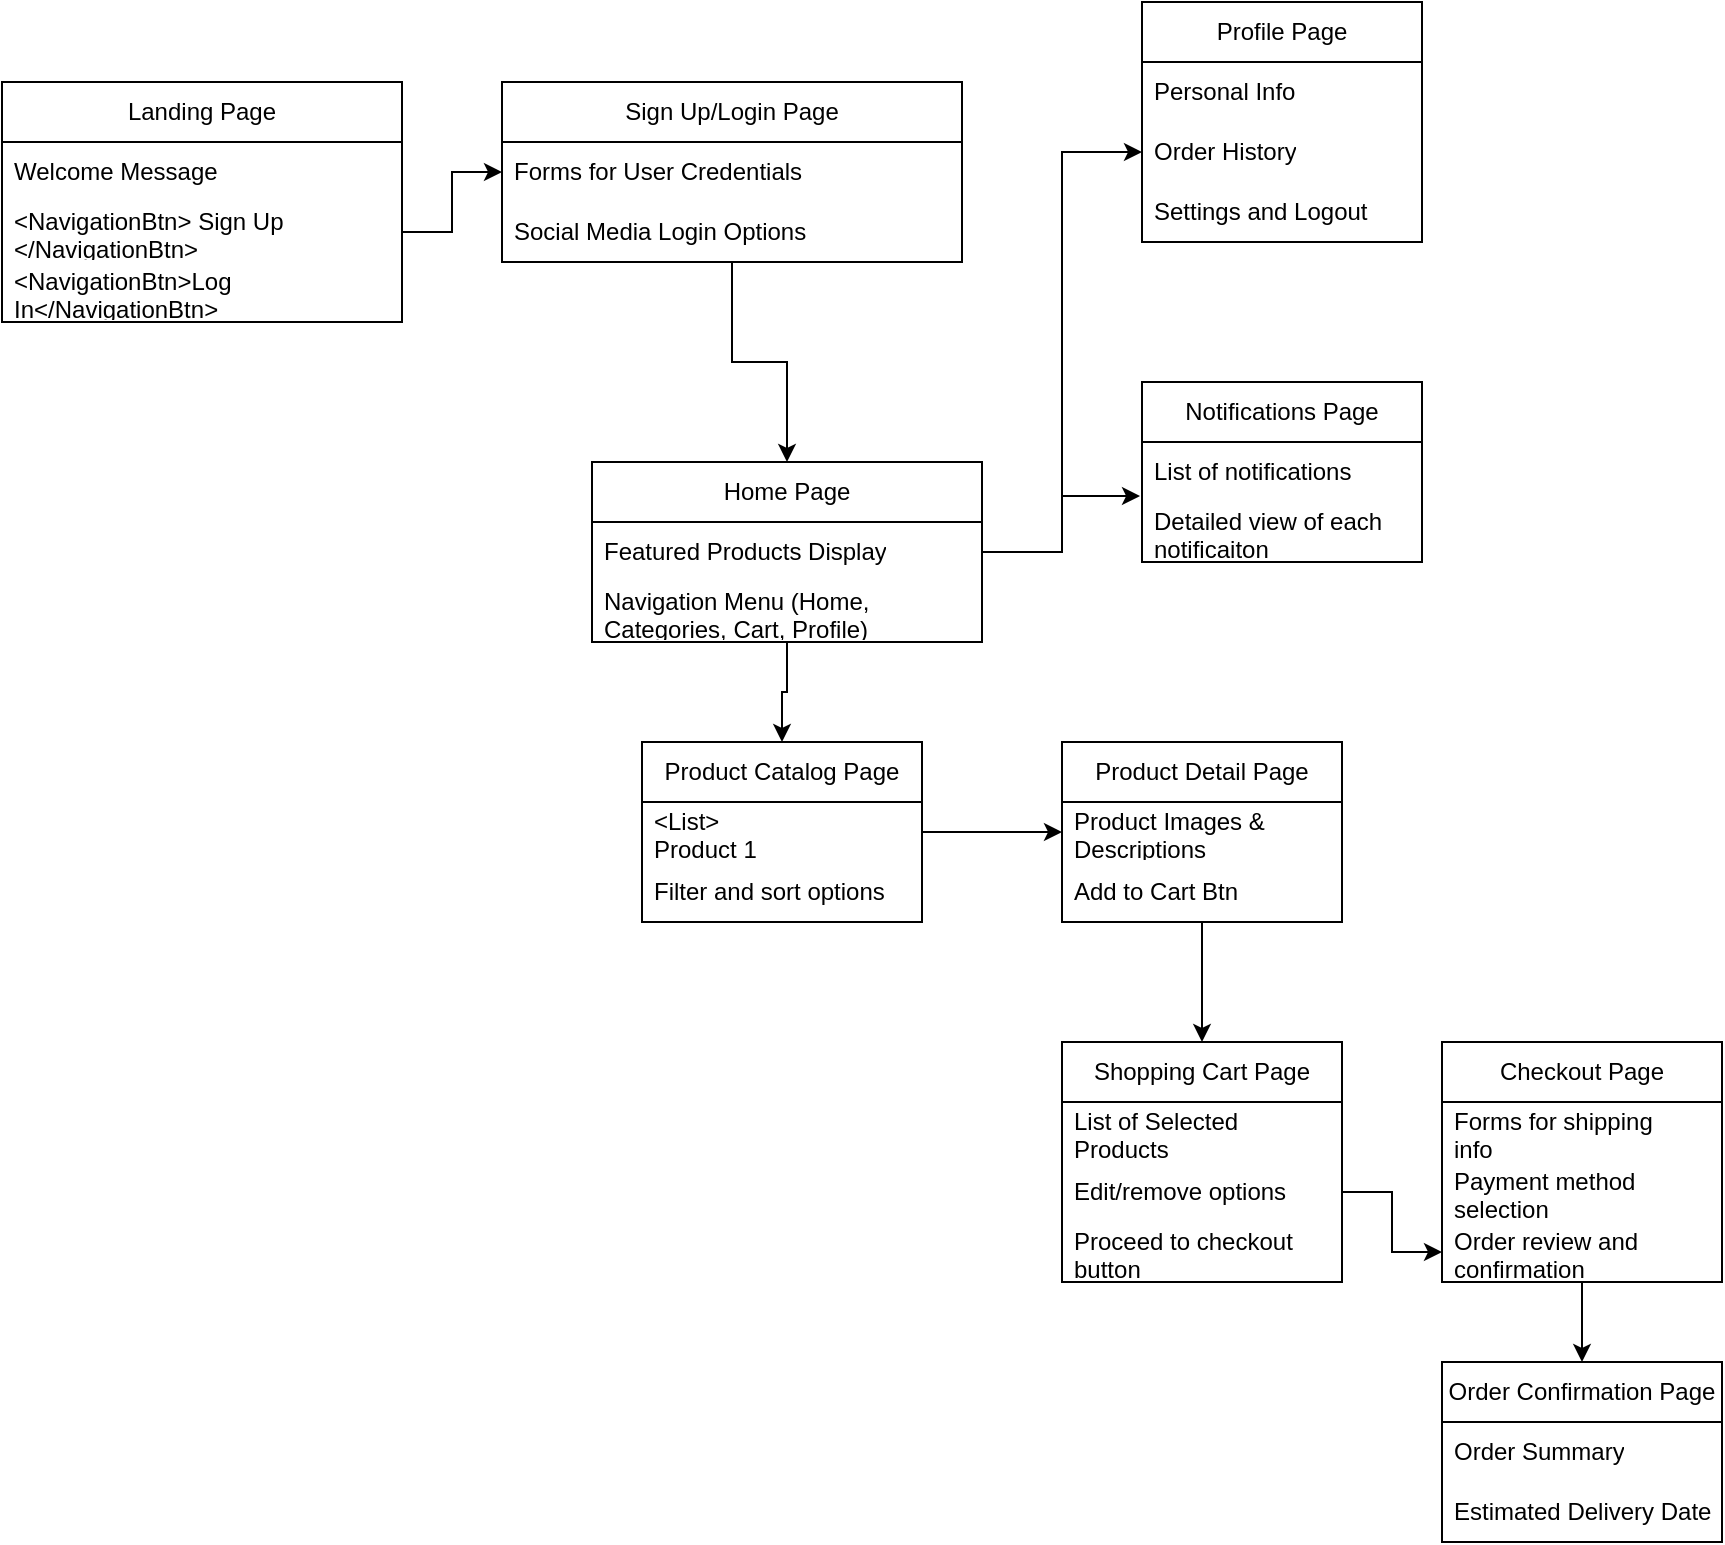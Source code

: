 <mxfile version="24.2.5" type="device">
  <diagram name="Page-1" id="nnY2NORIO88DBHL4mNRD">
    <mxGraphModel dx="546" dy="907" grid="1" gridSize="10" guides="1" tooltips="1" connect="1" arrows="1" fold="1" page="1" pageScale="1" pageWidth="850" pageHeight="1100" math="0" shadow="0">
      <root>
        <mxCell id="0" />
        <mxCell id="1" parent="0" />
        <mxCell id="Ms0yoYdSftl_wAro8xo3-2" value="Landing Page" style="swimlane;fontStyle=0;childLayout=stackLayout;horizontal=1;startSize=30;horizontalStack=0;resizeParent=1;resizeParentMax=0;resizeLast=0;collapsible=1;marginBottom=0;whiteSpace=wrap;html=1;" vertex="1" parent="1">
          <mxGeometry x="40" y="70" width="200" height="120" as="geometry" />
        </mxCell>
        <mxCell id="Ms0yoYdSftl_wAro8xo3-3" value="Welcome Message" style="text;strokeColor=none;fillColor=none;align=left;verticalAlign=middle;spacingLeft=4;spacingRight=4;overflow=hidden;points=[[0,0.5],[1,0.5]];portConstraint=eastwest;rotatable=0;whiteSpace=wrap;html=1;" vertex="1" parent="Ms0yoYdSftl_wAro8xo3-2">
          <mxGeometry y="30" width="200" height="30" as="geometry" />
        </mxCell>
        <mxCell id="Ms0yoYdSftl_wAro8xo3-4" value="&amp;lt;NavigationBtn&amp;gt; Sign Up &amp;lt;/NavigationBtn&amp;gt;" style="text;strokeColor=none;fillColor=none;align=left;verticalAlign=middle;spacingLeft=4;spacingRight=4;overflow=hidden;points=[[0,0.5],[1,0.5]];portConstraint=eastwest;rotatable=0;whiteSpace=wrap;html=1;" vertex="1" parent="Ms0yoYdSftl_wAro8xo3-2">
          <mxGeometry y="60" width="200" height="30" as="geometry" />
        </mxCell>
        <mxCell id="Ms0yoYdSftl_wAro8xo3-5" value="&amp;lt;NavigationBtn&amp;gt;Log In&amp;lt;/NavigationBtn&amp;gt;" style="text;strokeColor=none;fillColor=none;align=left;verticalAlign=middle;spacingLeft=4;spacingRight=4;overflow=hidden;points=[[0,0.5],[1,0.5]];portConstraint=eastwest;rotatable=0;whiteSpace=wrap;html=1;" vertex="1" parent="Ms0yoYdSftl_wAro8xo3-2">
          <mxGeometry y="90" width="200" height="30" as="geometry" />
        </mxCell>
        <mxCell id="Ms0yoYdSftl_wAro8xo3-15" style="edgeStyle=orthogonalEdgeStyle;rounded=0;orthogonalLoop=1;jettySize=auto;html=1;entryX=0.5;entryY=0;entryDx=0;entryDy=0;" edge="1" parent="1" source="Ms0yoYdSftl_wAro8xo3-6" target="Ms0yoYdSftl_wAro8xo3-11">
          <mxGeometry relative="1" as="geometry" />
        </mxCell>
        <mxCell id="Ms0yoYdSftl_wAro8xo3-6" value="Sign Up/Login Page" style="swimlane;fontStyle=0;childLayout=stackLayout;horizontal=1;startSize=30;horizontalStack=0;resizeParent=1;resizeParentMax=0;resizeLast=0;collapsible=1;marginBottom=0;whiteSpace=wrap;html=1;" vertex="1" parent="1">
          <mxGeometry x="290" y="70" width="230" height="90" as="geometry" />
        </mxCell>
        <mxCell id="Ms0yoYdSftl_wAro8xo3-7" value="Forms for User Credentials" style="text;strokeColor=none;fillColor=none;align=left;verticalAlign=middle;spacingLeft=4;spacingRight=4;overflow=hidden;points=[[0,0.5],[1,0.5]];portConstraint=eastwest;rotatable=0;whiteSpace=wrap;html=1;" vertex="1" parent="Ms0yoYdSftl_wAro8xo3-6">
          <mxGeometry y="30" width="230" height="30" as="geometry" />
        </mxCell>
        <mxCell id="Ms0yoYdSftl_wAro8xo3-8" value="Social Media Login Options" style="text;strokeColor=none;fillColor=none;align=left;verticalAlign=middle;spacingLeft=4;spacingRight=4;overflow=hidden;points=[[0,0.5],[1,0.5]];portConstraint=eastwest;rotatable=0;whiteSpace=wrap;html=1;" vertex="1" parent="Ms0yoYdSftl_wAro8xo3-6">
          <mxGeometry y="60" width="230" height="30" as="geometry" />
        </mxCell>
        <mxCell id="Ms0yoYdSftl_wAro8xo3-10" style="edgeStyle=orthogonalEdgeStyle;rounded=0;orthogonalLoop=1;jettySize=auto;html=1;exitX=1;exitY=0.5;exitDx=0;exitDy=0;entryX=0;entryY=0.5;entryDx=0;entryDy=0;" edge="1" parent="1" source="Ms0yoYdSftl_wAro8xo3-4" target="Ms0yoYdSftl_wAro8xo3-6">
          <mxGeometry relative="1" as="geometry" />
        </mxCell>
        <mxCell id="Ms0yoYdSftl_wAro8xo3-20" style="edgeStyle=orthogonalEdgeStyle;rounded=0;orthogonalLoop=1;jettySize=auto;html=1;entryX=0.5;entryY=0;entryDx=0;entryDy=0;" edge="1" parent="1" source="Ms0yoYdSftl_wAro8xo3-11" target="Ms0yoYdSftl_wAro8xo3-16">
          <mxGeometry relative="1" as="geometry" />
        </mxCell>
        <mxCell id="Ms0yoYdSftl_wAro8xo3-11" value="Home Page" style="swimlane;fontStyle=0;childLayout=stackLayout;horizontal=1;startSize=30;horizontalStack=0;resizeParent=1;resizeParentMax=0;resizeLast=0;collapsible=1;marginBottom=0;whiteSpace=wrap;html=1;" vertex="1" parent="1">
          <mxGeometry x="335" y="260" width="195" height="90" as="geometry" />
        </mxCell>
        <mxCell id="Ms0yoYdSftl_wAro8xo3-12" value="Featured Products Display" style="text;strokeColor=none;fillColor=none;align=left;verticalAlign=middle;spacingLeft=4;spacingRight=4;overflow=hidden;points=[[0,0.5],[1,0.5]];portConstraint=eastwest;rotatable=0;whiteSpace=wrap;html=1;" vertex="1" parent="Ms0yoYdSftl_wAro8xo3-11">
          <mxGeometry y="30" width="195" height="30" as="geometry" />
        </mxCell>
        <mxCell id="Ms0yoYdSftl_wAro8xo3-13" value="Navigation Menu (Home, Categories, Cart, Profile)" style="text;strokeColor=none;fillColor=none;align=left;verticalAlign=middle;spacingLeft=4;spacingRight=4;overflow=hidden;points=[[0,0.5],[1,0.5]];portConstraint=eastwest;rotatable=0;whiteSpace=wrap;html=1;" vertex="1" parent="Ms0yoYdSftl_wAro8xo3-11">
          <mxGeometry y="60" width="195" height="30" as="geometry" />
        </mxCell>
        <mxCell id="Ms0yoYdSftl_wAro8xo3-16" value="Product Catalog Page" style="swimlane;fontStyle=0;childLayout=stackLayout;horizontal=1;startSize=30;horizontalStack=0;resizeParent=1;resizeParentMax=0;resizeLast=0;collapsible=1;marginBottom=0;whiteSpace=wrap;html=1;" vertex="1" parent="1">
          <mxGeometry x="360" y="400" width="140" height="90" as="geometry" />
        </mxCell>
        <mxCell id="Ms0yoYdSftl_wAro8xo3-17" value="&amp;lt;List&amp;gt;&lt;br&gt;Product 1&lt;br&gt;Product 2&lt;br&gt;...&lt;br&gt;Product 3" style="text;strokeColor=none;fillColor=none;align=left;verticalAlign=middle;spacingLeft=4;spacingRight=4;overflow=hidden;points=[[0,0.5],[1,0.5]];portConstraint=eastwest;rotatable=0;whiteSpace=wrap;html=1;" vertex="1" parent="Ms0yoYdSftl_wAro8xo3-16">
          <mxGeometry y="30" width="140" height="30" as="geometry" />
        </mxCell>
        <mxCell id="Ms0yoYdSftl_wAro8xo3-19" value="Filter and sort options" style="text;strokeColor=none;fillColor=none;align=left;verticalAlign=middle;spacingLeft=4;spacingRight=4;overflow=hidden;points=[[0,0.5],[1,0.5]];portConstraint=eastwest;rotatable=0;whiteSpace=wrap;html=1;" vertex="1" parent="Ms0yoYdSftl_wAro8xo3-16">
          <mxGeometry y="60" width="140" height="30" as="geometry" />
        </mxCell>
        <mxCell id="Ms0yoYdSftl_wAro8xo3-30" style="edgeStyle=orthogonalEdgeStyle;rounded=0;orthogonalLoop=1;jettySize=auto;html=1;entryX=0.5;entryY=0;entryDx=0;entryDy=0;" edge="1" parent="1" source="Ms0yoYdSftl_wAro8xo3-21" target="Ms0yoYdSftl_wAro8xo3-26">
          <mxGeometry relative="1" as="geometry" />
        </mxCell>
        <mxCell id="Ms0yoYdSftl_wAro8xo3-21" value="Product Detail Page" style="swimlane;fontStyle=0;childLayout=stackLayout;horizontal=1;startSize=30;horizontalStack=0;resizeParent=1;resizeParentMax=0;resizeLast=0;collapsible=1;marginBottom=0;whiteSpace=wrap;html=1;" vertex="1" parent="1">
          <mxGeometry x="570" y="400" width="140" height="90" as="geometry" />
        </mxCell>
        <mxCell id="Ms0yoYdSftl_wAro8xo3-22" value="Product Images &amp;amp; Descriptions" style="text;strokeColor=none;fillColor=none;align=left;verticalAlign=middle;spacingLeft=4;spacingRight=4;overflow=hidden;points=[[0,0.5],[1,0.5]];portConstraint=eastwest;rotatable=0;whiteSpace=wrap;html=1;" vertex="1" parent="Ms0yoYdSftl_wAro8xo3-21">
          <mxGeometry y="30" width="140" height="30" as="geometry" />
        </mxCell>
        <mxCell id="Ms0yoYdSftl_wAro8xo3-23" value="Add to Cart Btn" style="text;strokeColor=none;fillColor=none;align=left;verticalAlign=middle;spacingLeft=4;spacingRight=4;overflow=hidden;points=[[0,0.5],[1,0.5]];portConstraint=eastwest;rotatable=0;whiteSpace=wrap;html=1;" vertex="1" parent="Ms0yoYdSftl_wAro8xo3-21">
          <mxGeometry y="60" width="140" height="30" as="geometry" />
        </mxCell>
        <mxCell id="Ms0yoYdSftl_wAro8xo3-25" style="edgeStyle=orthogonalEdgeStyle;rounded=0;orthogonalLoop=1;jettySize=auto;html=1;entryX=0;entryY=0.5;entryDx=0;entryDy=0;" edge="1" parent="1" source="Ms0yoYdSftl_wAro8xo3-17" target="Ms0yoYdSftl_wAro8xo3-22">
          <mxGeometry relative="1" as="geometry" />
        </mxCell>
        <mxCell id="Ms0yoYdSftl_wAro8xo3-26" value="Shopping Cart Page" style="swimlane;fontStyle=0;childLayout=stackLayout;horizontal=1;startSize=30;horizontalStack=0;resizeParent=1;resizeParentMax=0;resizeLast=0;collapsible=1;marginBottom=0;whiteSpace=wrap;html=1;" vertex="1" parent="1">
          <mxGeometry x="570" y="550" width="140" height="120" as="geometry" />
        </mxCell>
        <mxCell id="Ms0yoYdSftl_wAro8xo3-27" value="List of Selected Products" style="text;strokeColor=none;fillColor=none;align=left;verticalAlign=middle;spacingLeft=4;spacingRight=4;overflow=hidden;points=[[0,0.5],[1,0.5]];portConstraint=eastwest;rotatable=0;whiteSpace=wrap;html=1;" vertex="1" parent="Ms0yoYdSftl_wAro8xo3-26">
          <mxGeometry y="30" width="140" height="30" as="geometry" />
        </mxCell>
        <mxCell id="Ms0yoYdSftl_wAro8xo3-28" value="Edit/remove options" style="text;strokeColor=none;fillColor=none;align=left;verticalAlign=middle;spacingLeft=4;spacingRight=4;overflow=hidden;points=[[0,0.5],[1,0.5]];portConstraint=eastwest;rotatable=0;whiteSpace=wrap;html=1;" vertex="1" parent="Ms0yoYdSftl_wAro8xo3-26">
          <mxGeometry y="60" width="140" height="30" as="geometry" />
        </mxCell>
        <mxCell id="Ms0yoYdSftl_wAro8xo3-29" value="Proceed to checkout button" style="text;strokeColor=none;fillColor=none;align=left;verticalAlign=middle;spacingLeft=4;spacingRight=4;overflow=hidden;points=[[0,0.5],[1,0.5]];portConstraint=eastwest;rotatable=0;whiteSpace=wrap;html=1;" vertex="1" parent="Ms0yoYdSftl_wAro8xo3-26">
          <mxGeometry y="90" width="140" height="30" as="geometry" />
        </mxCell>
        <mxCell id="Ms0yoYdSftl_wAro8xo3-40" style="edgeStyle=orthogonalEdgeStyle;rounded=0;orthogonalLoop=1;jettySize=auto;html=1;" edge="1" parent="1" source="Ms0yoYdSftl_wAro8xo3-31" target="Ms0yoYdSftl_wAro8xo3-36">
          <mxGeometry relative="1" as="geometry" />
        </mxCell>
        <mxCell id="Ms0yoYdSftl_wAro8xo3-31" value="Checkout Page" style="swimlane;fontStyle=0;childLayout=stackLayout;horizontal=1;startSize=30;horizontalStack=0;resizeParent=1;resizeParentMax=0;resizeLast=0;collapsible=1;marginBottom=0;whiteSpace=wrap;html=1;" vertex="1" parent="1">
          <mxGeometry x="760" y="550" width="140" height="120" as="geometry" />
        </mxCell>
        <mxCell id="Ms0yoYdSftl_wAro8xo3-32" value="Forms for shipping info&lt;span style=&quot;white-space: pre;&quot;&gt;&#x9;&lt;/span&gt;" style="text;strokeColor=none;fillColor=none;align=left;verticalAlign=middle;spacingLeft=4;spacingRight=4;overflow=hidden;points=[[0,0.5],[1,0.5]];portConstraint=eastwest;rotatable=0;whiteSpace=wrap;html=1;" vertex="1" parent="Ms0yoYdSftl_wAro8xo3-31">
          <mxGeometry y="30" width="140" height="30" as="geometry" />
        </mxCell>
        <mxCell id="Ms0yoYdSftl_wAro8xo3-33" value="Payment method selection" style="text;strokeColor=none;fillColor=none;align=left;verticalAlign=middle;spacingLeft=4;spacingRight=4;overflow=hidden;points=[[0,0.5],[1,0.5]];portConstraint=eastwest;rotatable=0;whiteSpace=wrap;html=1;" vertex="1" parent="Ms0yoYdSftl_wAro8xo3-31">
          <mxGeometry y="60" width="140" height="30" as="geometry" />
        </mxCell>
        <mxCell id="Ms0yoYdSftl_wAro8xo3-34" value="Order review and confirmation" style="text;strokeColor=none;fillColor=none;align=left;verticalAlign=middle;spacingLeft=4;spacingRight=4;overflow=hidden;points=[[0,0.5],[1,0.5]];portConstraint=eastwest;rotatable=0;whiteSpace=wrap;html=1;" vertex="1" parent="Ms0yoYdSftl_wAro8xo3-31">
          <mxGeometry y="90" width="140" height="30" as="geometry" />
        </mxCell>
        <mxCell id="Ms0yoYdSftl_wAro8xo3-35" style="edgeStyle=orthogonalEdgeStyle;rounded=0;orthogonalLoop=1;jettySize=auto;html=1;exitX=1;exitY=0.5;exitDx=0;exitDy=0;" edge="1" parent="1" source="Ms0yoYdSftl_wAro8xo3-28" target="Ms0yoYdSftl_wAro8xo3-34">
          <mxGeometry relative="1" as="geometry" />
        </mxCell>
        <mxCell id="Ms0yoYdSftl_wAro8xo3-36" value="Order Confirmation Page" style="swimlane;fontStyle=0;childLayout=stackLayout;horizontal=1;startSize=30;horizontalStack=0;resizeParent=1;resizeParentMax=0;resizeLast=0;collapsible=1;marginBottom=0;whiteSpace=wrap;html=1;" vertex="1" parent="1">
          <mxGeometry x="760" y="710" width="140" height="90" as="geometry" />
        </mxCell>
        <mxCell id="Ms0yoYdSftl_wAro8xo3-37" value="Order Summary" style="text;strokeColor=none;fillColor=none;align=left;verticalAlign=middle;spacingLeft=4;spacingRight=4;overflow=hidden;points=[[0,0.5],[1,0.5]];portConstraint=eastwest;rotatable=0;whiteSpace=wrap;html=1;" vertex="1" parent="Ms0yoYdSftl_wAro8xo3-36">
          <mxGeometry y="30" width="140" height="30" as="geometry" />
        </mxCell>
        <mxCell id="Ms0yoYdSftl_wAro8xo3-38" value="Estimated Delivery Date" style="text;strokeColor=none;fillColor=none;align=left;verticalAlign=middle;spacingLeft=4;spacingRight=4;overflow=hidden;points=[[0,0.5],[1,0.5]];portConstraint=eastwest;rotatable=0;whiteSpace=wrap;html=1;" vertex="1" parent="Ms0yoYdSftl_wAro8xo3-36">
          <mxGeometry y="60" width="140" height="30" as="geometry" />
        </mxCell>
        <mxCell id="Ms0yoYdSftl_wAro8xo3-41" value="Profile Page" style="swimlane;fontStyle=0;childLayout=stackLayout;horizontal=1;startSize=30;horizontalStack=0;resizeParent=1;resizeParentMax=0;resizeLast=0;collapsible=1;marginBottom=0;whiteSpace=wrap;html=1;" vertex="1" parent="1">
          <mxGeometry x="610" y="30" width="140" height="120" as="geometry" />
        </mxCell>
        <mxCell id="Ms0yoYdSftl_wAro8xo3-42" value="Personal Info" style="text;strokeColor=none;fillColor=none;align=left;verticalAlign=middle;spacingLeft=4;spacingRight=4;overflow=hidden;points=[[0,0.5],[1,0.5]];portConstraint=eastwest;rotatable=0;whiteSpace=wrap;html=1;" vertex="1" parent="Ms0yoYdSftl_wAro8xo3-41">
          <mxGeometry y="30" width="140" height="30" as="geometry" />
        </mxCell>
        <mxCell id="Ms0yoYdSftl_wAro8xo3-43" value="Order History" style="text;strokeColor=none;fillColor=none;align=left;verticalAlign=middle;spacingLeft=4;spacingRight=4;overflow=hidden;points=[[0,0.5],[1,0.5]];portConstraint=eastwest;rotatable=0;whiteSpace=wrap;html=1;" vertex="1" parent="Ms0yoYdSftl_wAro8xo3-41">
          <mxGeometry y="60" width="140" height="30" as="geometry" />
        </mxCell>
        <mxCell id="Ms0yoYdSftl_wAro8xo3-44" value="Settings and Logout" style="text;strokeColor=none;fillColor=none;align=left;verticalAlign=middle;spacingLeft=4;spacingRight=4;overflow=hidden;points=[[0,0.5],[1,0.5]];portConstraint=eastwest;rotatable=0;whiteSpace=wrap;html=1;" vertex="1" parent="Ms0yoYdSftl_wAro8xo3-41">
          <mxGeometry y="90" width="140" height="30" as="geometry" />
        </mxCell>
        <mxCell id="Ms0yoYdSftl_wAro8xo3-45" style="edgeStyle=orthogonalEdgeStyle;rounded=0;orthogonalLoop=1;jettySize=auto;html=1;exitX=1;exitY=0.5;exitDx=0;exitDy=0;entryX=0;entryY=0.5;entryDx=0;entryDy=0;" edge="1" parent="1" source="Ms0yoYdSftl_wAro8xo3-12" target="Ms0yoYdSftl_wAro8xo3-43">
          <mxGeometry relative="1" as="geometry" />
        </mxCell>
        <mxCell id="Ms0yoYdSftl_wAro8xo3-46" value="Notifications Page" style="swimlane;fontStyle=0;childLayout=stackLayout;horizontal=1;startSize=30;horizontalStack=0;resizeParent=1;resizeParentMax=0;resizeLast=0;collapsible=1;marginBottom=0;whiteSpace=wrap;html=1;" vertex="1" parent="1">
          <mxGeometry x="610" y="220" width="140" height="90" as="geometry" />
        </mxCell>
        <mxCell id="Ms0yoYdSftl_wAro8xo3-47" value="List of notifications" style="text;strokeColor=none;fillColor=none;align=left;verticalAlign=middle;spacingLeft=4;spacingRight=4;overflow=hidden;points=[[0,0.5],[1,0.5]];portConstraint=eastwest;rotatable=0;whiteSpace=wrap;html=1;" vertex="1" parent="Ms0yoYdSftl_wAro8xo3-46">
          <mxGeometry y="30" width="140" height="30" as="geometry" />
        </mxCell>
        <mxCell id="Ms0yoYdSftl_wAro8xo3-48" value="Detailed view of each notificaiton" style="text;strokeColor=none;fillColor=none;align=left;verticalAlign=middle;spacingLeft=4;spacingRight=4;overflow=hidden;points=[[0,0.5],[1,0.5]];portConstraint=eastwest;rotatable=0;whiteSpace=wrap;html=1;" vertex="1" parent="Ms0yoYdSftl_wAro8xo3-46">
          <mxGeometry y="60" width="140" height="30" as="geometry" />
        </mxCell>
        <mxCell id="Ms0yoYdSftl_wAro8xo3-50" style="edgeStyle=orthogonalEdgeStyle;rounded=0;orthogonalLoop=1;jettySize=auto;html=1;exitX=1;exitY=0.5;exitDx=0;exitDy=0;entryX=-0.007;entryY=-0.1;entryDx=0;entryDy=0;entryPerimeter=0;" edge="1" parent="1" source="Ms0yoYdSftl_wAro8xo3-12" target="Ms0yoYdSftl_wAro8xo3-48">
          <mxGeometry relative="1" as="geometry" />
        </mxCell>
      </root>
    </mxGraphModel>
  </diagram>
</mxfile>
